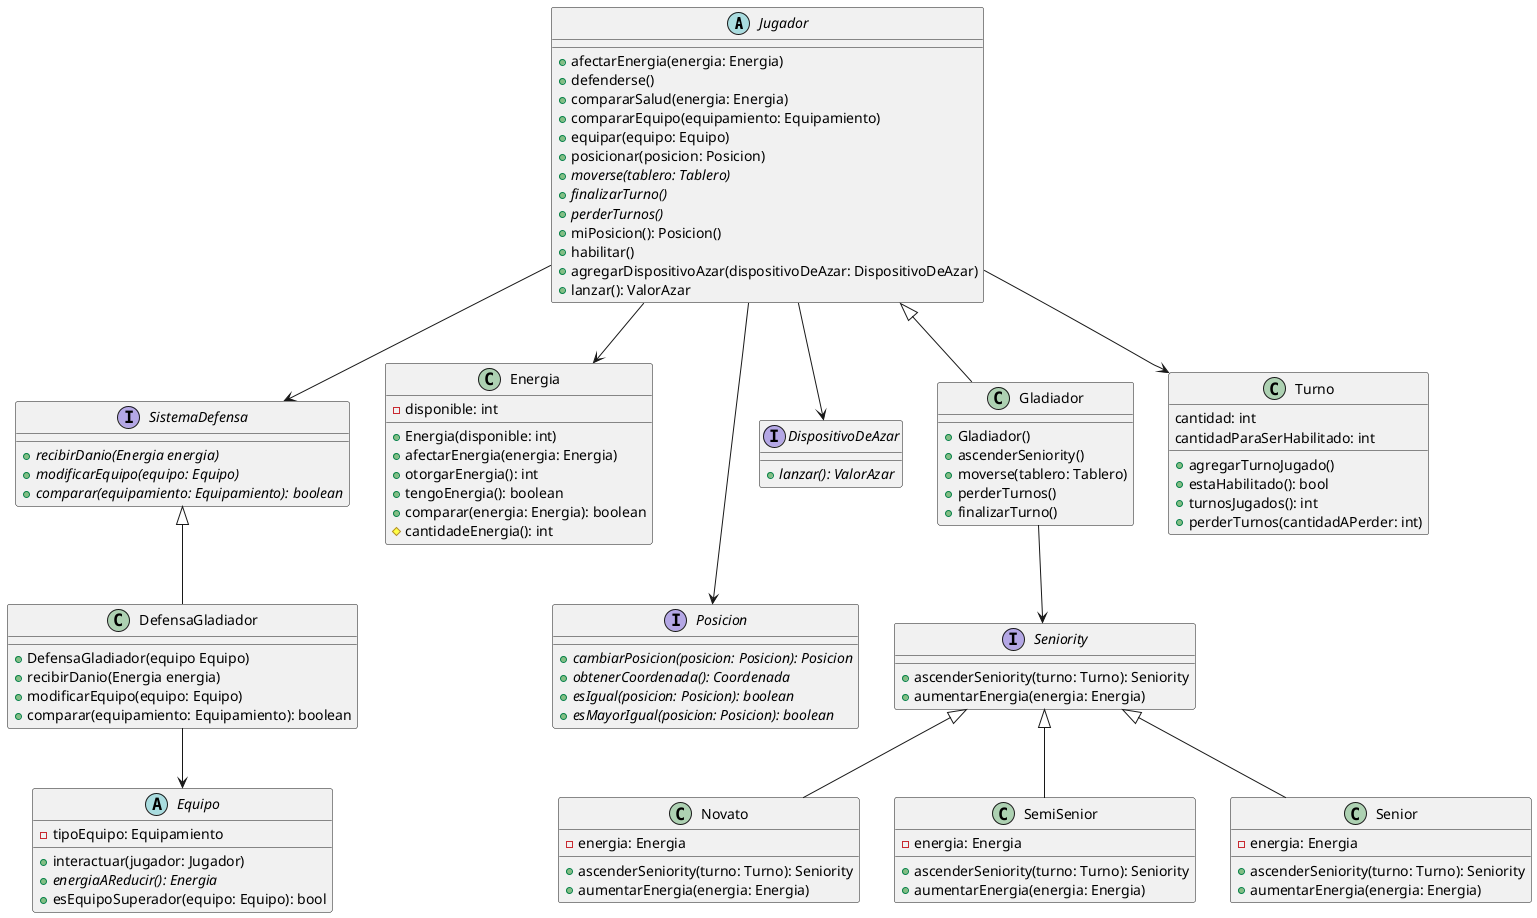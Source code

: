 @startuml Jugador

abstract class Jugador{
    +afectarEnergia(energia: Energia)
    +defenderse()
    +compararSalud(energia: Energia)
    +compararEquipo(equipamiento: Equipamiento)
    +equipar(equipo: Equipo)
    +posicionar(posicion: Posicion)
    +{abstract}moverse(tablero: Tablero)
    +{abstract}finalizarTurno()
    +{abstract}perderTurnos()
    +miPosicion(): Posicion()
    +habilitar()
    +agregarDispositivoAzar(dispositivoDeAzar: DispositivoDeAzar)
    +lanzar(): ValorAzar
}

interface SistemaDefensa{
    +{abstract}recibirDanio(Energia energia)
    +{abstract}modificarEquipo(equipo: Equipo)
    +{abstract}comparar(equipamiento: Equipamiento): boolean
}

class DefensaGladiador{
    +DefensaGladiador(equipo Equipo)
    +recibirDanio(Energia energia)
    +modificarEquipo(equipo: Equipo)
    +comparar(equipamiento: Equipamiento): boolean
}

abstract class Equipo{
    -tipoEquipo: Equipamiento
    +interactuar(jugador: Jugador)
    +{abstract}energiaAReducir(): Energia
    +esEquipoSuperador(equipo: Equipo): bool
}

class Energia{
    -disponible: int
    +Energia(disponible: int)
    +afectarEnergia(energia: Energia)
    +otorgarEnergia(): int
    +tengoEnergia(): boolean
    +comparar(energia: Energia): boolean
    #cantidadeEnergia(): int
}

interface Posicion{
    +{abstract}cambiarPosicion(posicion: Posicion): Posicion
    +{abstract}obtenerCoordenada(): Coordenada
    +{abstract}esIgual(posicion: Posicion): boolean
    +{abstract}esMayorIgual(posicion: Posicion): boolean
}

interface DispositivoDeAzar{
    {abstract}+lanzar(): ValorAzar
}

class Gladiador{
    +Gladiador()
    +ascenderSeniority()
    +moverse(tablero: Tablero)
    +perderTurnos()
    +finalizarTurno()
}


interface Seniority{
    +ascenderSeniority(turno: Turno): Seniority
    +aumentarEnergia(energia: Energia)
}

class Novato{
    -energia: Energia
    +ascenderSeniority(turno: Turno): Seniority
    +aumentarEnergia(energia: Energia)
}

class SemiSenior{
    -energia: Energia
    +ascenderSeniority(turno: Turno): Seniority
    +aumentarEnergia(energia: Energia)
}

class Senior{
    -energia: Energia
    +ascenderSeniority(turno: Turno): Seniority
    +aumentarEnergia(energia: Energia)
}

class Turno{
    cantidad: int
    cantidadParaSerHabilitado: int
    +agregarTurnoJugado()
    +estaHabilitado(): bool
    +turnosJugados(): int
    +perderTurnos(cantidadAPerder: int)
}


Jugador --> SistemaDefensa
Jugador --> Energia
Jugador ---> Posicion
Jugador --> DispositivoDeAzar
Jugador --> Turno

SistemaDefensa <|-- DefensaGladiador

Jugador <|-- Gladiador

Gladiador --> Seniority

DefensaGladiador --> Equipo

Seniority <|-- Novato
Seniority <|-- SemiSenior
Seniority <|-- Senior

@enduml